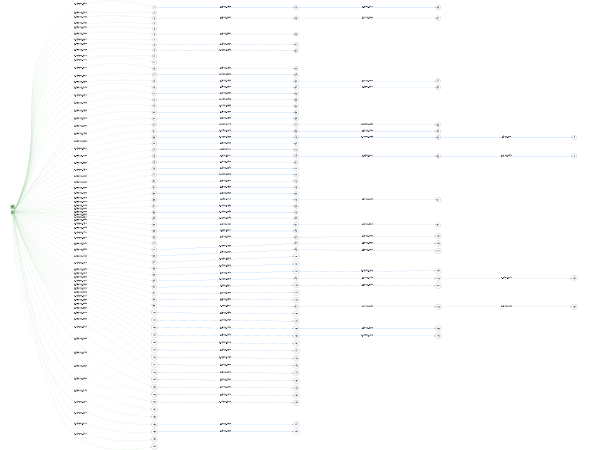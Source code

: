 digraph D {
rankdir=LR
size="4,3"
ratio="fill"
node[color="black",shape="square",fillcolor="darkseagreen3",style="filled"]
 0
 N1
 node[color="black",shape="circle",style=""]
 
edge[style="solid"]
edge[style="solid"]
0->1[label="c=1506.0,t=59.0",color="darkseagreen3"] 
edge[style="solid"]
1->12[label="c=23.0,t=105.0",color="dodgerblue2"] 
edge[style="solid"]
12->25[label="c=57.0,t=57.0",color="dodgerblue2"] 
edge[style="solid"]
0->2[label="c=1506.0,t=137.0",color="darkseagreen3"] 
edge[style="solid"]
0->3[label="c=1506.0,t=110.0",color="darkseagreen3"] 
edge[style="solid"]
3->23[label="c=56.0,t=200.0",color="dodgerblue2"] 
edge[style="solid"]
23->37[label="c=41.0,t=136.0",color="dodgerblue2"] 
edge[style="solid"]
0->4[label="c=1506.0,t=146.0",color="darkseagreen3"] 
edge[style="solid"]
0->5[label="c=1506.0,t=219.0",color="darkseagreen3"] 
edge[style="solid"]
0->6[label="c=1506.0,t=106.0",color="darkseagreen3"] 
edge[style="solid"]
6->26[label="c=86.0,t=303.0",color="dodgerblue2"] 
edge[style="solid"]
0->7[label="c=1506.0,t=38.0",color="darkseagreen3"] 
edge[style="solid"]
0->8[label="c=1506.0,t=159.0",color="darkseagreen3"] 
edge[style="solid"]
8->27[label="c=43.0,t=236.0",color="dodgerblue2"] 
edge[style="solid"]
0->9[label="c=1506.0,t=118.0",color="darkseagreen3"] 
edge[style="solid"]
9->30[label="c=132.0,t=239.0",color="dodgerblue2"] 
edge[style="solid"]
0->10[label="c=1506.0,t=57.0",color="darkseagreen3"] 
edge[style="solid"]
0->11[label="c=1506.0,t=77.0",color="darkseagreen3"] 
edge[style="solid"]
0->13[label="c=1506.0,t=31.0",color="darkseagreen3"] 
edge[style="solid"]
13->22[label="c=59.0,t=152.0",color="dodgerblue2"] 
edge[style="solid"]
0->14[label="c=1506.0,t=50.0",color="darkseagreen3"] 
edge[style="solid"]
14->29[label="c=148.0,t=320.0",color="dodgerblue2"] 
edge[style="solid"]
0->15[label="c=1506.0,t=135.0",color="darkseagreen3"] 
edge[style="solid"]
15->32[label="c=78.0,t=103.0",color="dodgerblue2"] 
edge[style="solid"]
32->44[label="c=70.0,t=182.0",color="dodgerblue2"] 
edge[style="solid"]
0->16[label="c=1506.0,t=172.0",color="darkseagreen3"] 
edge[style="solid"]
16->34[label="c=99.0,t=231.0",color="dodgerblue2"] 
edge[style="solid"]
34->54[label="c=38.0,t=52.0",color="dodgerblue2"] 
edge[style="solid"]
0->17[label="c=1506.0,t=89.0",color="darkseagreen3"] 
edge[style="solid"]
17->28[label="c=72.0,t=288.0",color="dodgerblue2"] 
edge[style="solid"]
0->18[label="c=1506.0,t=109.0",color="darkseagreen3"] 
edge[style="solid"]
18->33[label="c=113.0,t=298.0",color="dodgerblue2"] 
edge[style="solid"]
0->19[label="c=1506.0,t=165.0",color="darkseagreen3"] 
edge[style="solid"]
19->38[label="c=114.0,t=235.0",color="dodgerblue2"] 
edge[style="solid"]
0->20[label="c=1506.0,t=151.0",color="darkseagreen3"] 
edge[style="solid"]
20->36[label="c=98.0,t=182.0",color="dodgerblue2"] 
edge[style="solid"]
0->21[label="c=1506.0,t=202.0",color="darkseagreen3"] 
edge[style="solid"]
21->39[label="c=52.0,t=153.0",color="dodgerblue2"] 
edge[style="solid"]
0->24[label="c=1506.0,t=145.0",color="darkseagreen3"] 
edge[style="solid"]
24->41[label="c=122.0,t=117.0",color="dodgerblue2"] 
edge[style="solid"]
41->63[label="c=208.0,t=203.0",color="dodgerblue2"] 
edge[style="solid"]
0->31[label="c=1506.0,t=133.0",color="darkseagreen3"] 
edge[style="solid"]
31->53[label="c=149.0,t=187.0",color="dodgerblue2"] 
edge[style="solid"]
53->69[label="c=62.0,t=148.0",color="dodgerblue2"] 
edge[style="solid"]
0->35[label="c=1506.0,t=32.0",color="darkseagreen3"] 
edge[style="solid"]
35->48[label="c=116.0,t=138.0",color="dodgerblue2"] 
edge[style="solid"]
48->62[label="c=107.0,t=223.0",color="dodgerblue2"] 
edge[style="solid"]
62->79[label="c=9.0,t=57.0",color="dodgerblue2"] 
edge[style="solid"]
0->40[label="c=1506.0,t=172.0",color="darkseagreen3"] 
edge[style="solid"]
40->64[label="c=52.0,t=273.0",color="dodgerblue2"] 
edge[style="solid"]
0->42[label="c=1506.0,t=235.0",color="darkseagreen3"] 
edge[style="solid"]
42->72[label="c=36.0,t=77.0",color="dodgerblue2"] 
edge[style="solid"]
0->43[label="c=1506.0,t=45.0",color="darkseagreen3"] 
edge[style="solid"]
43->49[label="c=27.0,t=51.0",color="dodgerblue2"] 
edge[style="solid"]
49->56[label="c=85.0,t=82.0",color="dodgerblue2"] 
edge[style="solid"]
56->66[label="c=76.0,t=291.0",color="dodgerblue2"] 
edge[style="solid"]
0->45[label="c=1506.0,t=122.0",color="darkseagreen3"] 
edge[style="solid"]
45->61[label="c=27.0,t=240.0",color="dodgerblue2"] 
edge[style="solid"]
0->46[label="c=1506.0,t=160.0",color="darkseagreen3"] 
edge[style="solid"]
46->71[label="c=64.0,t=284.0",color="dodgerblue2"] 
edge[style="solid"]
0->47[label="c=1506.0,t=150.0",color="darkseagreen3"] 
edge[style="solid"]
47->70[label="c=120.0,t=300.0",color="dodgerblue2"] 
edge[style="solid"]
0->50[label="c=1506.0,t=182.0",color="darkseagreen3"] 
edge[style="solid"]
50->76[label="c=60.0,t=282.0",color="dodgerblue2"] 
edge[style="solid"]
0->51[label="c=1506.0,t=167.0",color="darkseagreen3"] 
edge[style="solid"]
51->75[label="c=35.0,t=153.0",color="dodgerblue2"] 
edge[style="solid"]
0->52[label="c=1506.0,t=217.0",color="darkseagreen3"] 
edge[style="solid"]
52->82[label="c=82.0,t=206.0",color="dodgerblue2"] 
edge[style="solid"]
0->55[label="c=1506.0,t=104.0",color="darkseagreen3"] 
edge[style="solid"]
55->73[label="c=29.0,t=77.0",color="dodgerblue2"] 
edge[style="solid"]
73->81[label="c=51.0,t=212.0",color="dodgerblue2"] 
edge[style="solid"]
0->57[label="c=1506.0,t=180.0",color="darkseagreen3"] 
edge[style="solid"]
57->85[label="c=101.0,t=163.0",color="dodgerblue2"] 
edge[style="solid"]
0->58[label="c=1506.0,t=122.0",color="darkseagreen3"] 
edge[style="solid"]
58->78[label="c=104.0,t=209.0",color="dodgerblue2"] 
edge[style="solid"]
0->59[label="c=1506.0,t=225.0",color="darkseagreen3"] 
edge[style="solid"]
59->99[label="c=160.0,t=219.0",color="dodgerblue2"] 
edge[style="solid"]
0->60[label="c=1506.0,t=35.0",color="darkseagreen3"] 
edge[style="solid"]
60->67[label="c=67.0,t=176.0",color="dodgerblue2"] 
edge[style="solid"]
67->87[label="c=42.0,t=257.0",color="dodgerblue2"] 
edge[style="solid"]
0->65[label="c=1506.0,t=229.0",color="darkseagreen3"] 
edge[style="solid"]
65->96[label="c=38.0,t=89.0",color="dodgerblue2"] 
edge[style="solid"]
0->68[label="c=1506.0,t=43.0",color="darkseagreen3"] 
edge[style="solid"]
68->80[label="c=67.0,t=213.0",color="dodgerblue2"] 
edge[style="solid"]
80->102[label="c=42.0,t=175.0",color="dodgerblue2"] 
edge[style="solid"]
0->74[label="c=1506.0,t=224.0",color="darkseagreen3"] 
edge[style="solid"]
0->77[label="c=1506.0,t=44.0",color="darkseagreen3"] 
edge[style="solid"]
77->94[label="c=132.0,t=188.0",color="dodgerblue2"] 
edge[style="solid"]
94->105[label="c=63.0,t=236.0",color="dodgerblue2"] 
edge[style="solid"]
0->83[label="c=1506.0,t=36.0",color="darkseagreen3"] 
edge[style="solid"]
83->93[label="c=90.0,t=213.0",color="dodgerblue2"] 
edge[style="solid"]
93->111[label="c=35.0,t=137.0",color="dodgerblue2"] 
edge[style="solid"]
0->84[label="c=1506.0,t=134.0",color="darkseagreen3"] 
edge[style="solid"]
84->107[label="c=168.0,t=331.0",color="dodgerblue2"] 
edge[style="solid"]
0->86[label="c=1506.0,t=209.0",color="darkseagreen3"] 
edge[style="solid"]
86->127[label="c=191.0,t=251.0",color="dodgerblue2"] 
edge[style="solid"]
0->88[label="c=1506.0,t=173.0",color="darkseagreen3"] 
edge[style="solid"]
88->110[label="c=72.0,t=102.0",color="dodgerblue2"] 
edge[style="solid"]
110->129[label="c=131.0,t=187.0",color="dodgerblue2"] 
edge[style="solid"]
0->89[label="c=1506.0,t=20.0",color="darkseagreen3"] 
edge[style="solid"]
89->98[label="c=118.0,t=237.0",color="dodgerblue2"] 
edge[style="solid"]
98->116[label="c=27.0,t=114.0",color="dodgerblue2"] 
edge[style="solid"]
116->134[label="c=84.0,t=87.0",color="dodgerblue2"] 
edge[style="solid"]
0->90[label="c=1506.0,t=182.0",color="darkseagreen3"] 
edge[style="solid"]
90->108[label="c=22.0,t=56.0",color="dodgerblue2"] 
edge[style="solid"]
108->121[label="c=86.0,t=234.0",color="dodgerblue2"] 
edge[style="solid"]
0->91[label="c=1506.0,t=181.0",color="darkseagreen3"] 
edge[style="solid"]
91->114[label="c=72.0,t=186.0",color="dodgerblue2"] 
edge[style="solid"]
0->92[label="c=1506.0,t=183.0",color="darkseagreen3"] 
edge[style="solid"]
92->113[label="c=35.0,t=239.0",color="dodgerblue2"] 
edge[style="solid"]
0->95[label="c=1506.0,t=16.0",color="darkseagreen3"] 
edge[style="solid"]
95->97[label="c=22.0,t=52.0",color="dodgerblue2"] 
edge[style="solid"]
97->106[label="c=71.0,t=218.0",color="dodgerblue2"] 
edge[style="solid"]
106->130[label="c=62.0,t=178.0",color="dodgerblue2"] 
edge[style="solid"]
0->100[label="c=1506.0,t=158.0",color="darkseagreen3"] 
edge[style="solid"]
100->120[label="c=55.0,t=269.0",color="dodgerblue2"] 
edge[style="solid"]
0->101[label="c=1506.0,t=161.0",color="darkseagreen3"] 
edge[style="solid"]
101->124[label="c=74.0,t=175.0",color="dodgerblue2"] 
edge[style="solid"]
0->103[label="c=1506.0,t=130.0",color="darkseagreen3"] 
edge[style="solid"]
103->122[label="c=62.0,t=119.0",color="dodgerblue2"] 
edge[style="solid"]
122->135[label="c=39.0,t=230.0",color="dodgerblue2"] 
edge[style="solid"]
0->104[label="c=1506.0,t=61.0",color="darkseagreen3"] 
edge[style="solid"]
104->123[label="c=95.0,t=244.0",color="dodgerblue2"] 
edge[style="solid"]
123->148[label="c=109.0,t=121.0",color="dodgerblue2"] 
edge[style="solid"]
0->109[label="c=1506.0,t=155.0",color="darkseagreen3"] 
edge[style="solid"]
109->137[label="c=124.0,t=317.0",color="dodgerblue2"] 
edge[style="solid"]
0->112[label="c=1506.0,t=209.0",color="darkseagreen3"] 
edge[style="solid"]
112->141[label="c=64.0,t=261.0",color="dodgerblue2"] 
edge[style="solid"]
0->115[label="c=1506.0,t=233.0",color="darkseagreen3"] 
edge[style="solid"]
115->146[label="c=138.0,t=145.0",color="dodgerblue2"] 
edge[style="solid"]
0->117[label="c=1506.0,t=211.0",color="darkseagreen3"] 
edge[style="solid"]
117->143[label="c=31.0,t=200.0",color="dodgerblue2"] 
edge[style="solid"]
0->118[label="c=1506.0,t=205.0",color="darkseagreen3"] 
edge[style="solid"]
118->144[label="c=33.0,t=207.0",color="dodgerblue2"] 
edge[style="solid"]
0->119[label="c=1506.0,t=34.0",color="darkseagreen3"] 
edge[style="solid"]
119->132[label="c=94.0,t=243.0",color="dodgerblue2"] 
edge[style="solid"]
0->125[label="c=1506.0,t=138.0",color="darkseagreen3"] 
edge[style="solid"]
125->145[label="c=77.0,t=212.0",color="dodgerblue2"] 
edge[style="solid"]
0->126[label="c=1506.0,t=214.0",color="darkseagreen3"] 
edge[style="solid"]
126->150[label="c=50.0,t=107.0",color="dodgerblue2"] 
edge[style="solid"]
0->128[label="c=1506.0,t=153.0",color="darkseagreen3"] 
edge[style="solid"]
128->149[label="c=146.0,t=311.0",color="dodgerblue2"] 
edge[style="solid"]
0->131[label="c=1506.0,t=228.0",color="darkseagreen3"] 
edge[style="solid"]
0->133[label="c=1506.0,t=214.0",color="darkseagreen3"] 
edge[style="solid"]
0->136[label="c=1506.0,t=83.0",color="darkseagreen3"] 
edge[style="solid"]
136->147[label="c=57.0,t=215.0",color="dodgerblue2"] 
edge[style="solid"]
0->138[label="c=1506.0,t=32.0",color="darkseagreen3"] 
edge[style="solid"]
138->142[label="c=29.0,t=123.0",color="dodgerblue2"] 
edge[style="solid"]
0->139[label="c=1506.0,t=87.0",color="darkseagreen3"] 
edge[style="solid"]
0->140[label="c=1506.0,t=34.0",color="darkseagreen3"] 
}